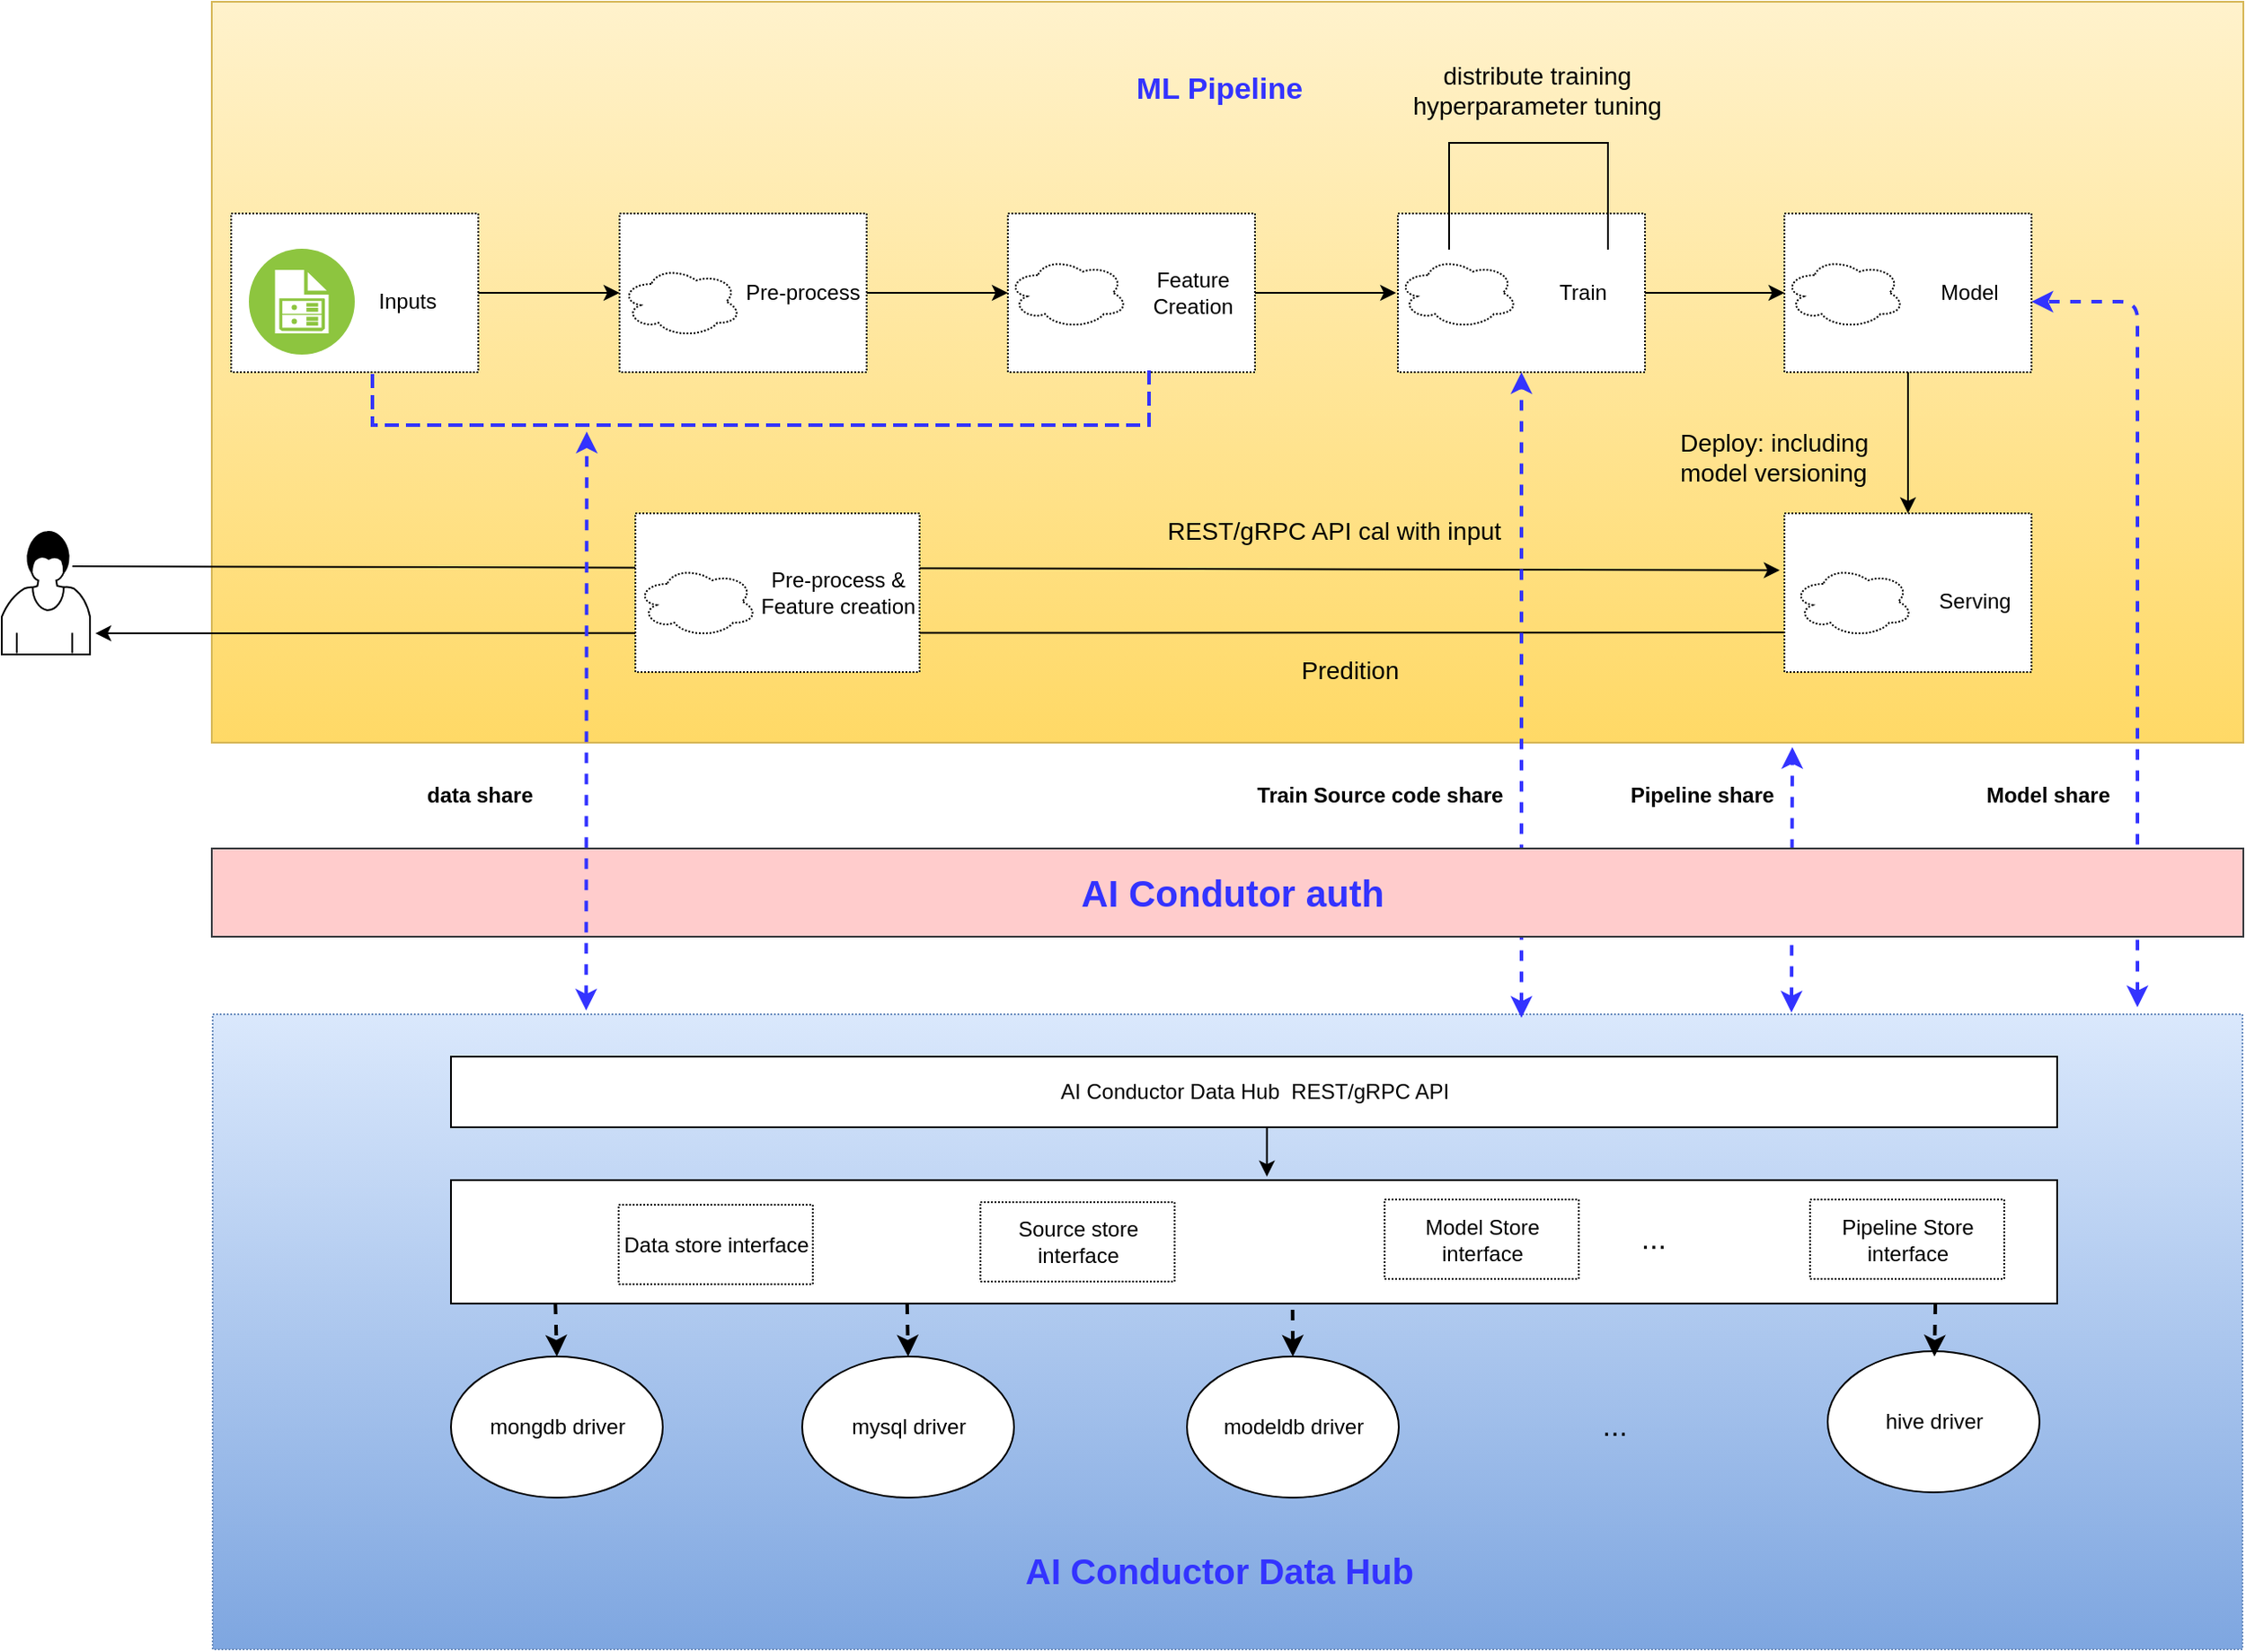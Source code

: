 <mxfile version="10.6.0" type="github"><diagram id="NOpiIsqE2DTceeTWiivH" name="Page-1"><mxGraphModel dx="2394" dy="1085" grid="0" gridSize="10" guides="1" tooltips="1" connect="1" arrows="1" fold="1" page="1" pageScale="1" pageWidth="850" pageHeight="1100" math="0" shadow="0"><root><mxCell id="0"/><mxCell id="1" parent="0"/><mxCell id="6Fi-FQ79pN5CJkEUnwsa-70" value="" style="rounded=0;whiteSpace=wrap;html=1;shadow=0;glass=0;strokeWidth=1;gradientColor=#ffd966;fillColor=#fff2cc;strokeColor=#d6b656;" vertex="1" parent="1"><mxGeometry x="-1" y="170" width="1151" height="420" as="geometry"/></mxCell><mxCell id="6Fi-FQ79pN5CJkEUnwsa-62" value="" style="endArrow=classic;html=1;strokeWidth=1;entryX=-0.019;entryY=0.359;entryDx=0;entryDy=0;entryPerimeter=0;exitX=0.8;exitY=0.286;exitDx=0;exitDy=0;exitPerimeter=0;" edge="1" parent="1" source="6Fi-FQ79pN5CJkEUnwsa-1" target="6Fi-FQ79pN5CJkEUnwsa-55"><mxGeometry width="50" height="50" relative="1" as="geometry"><mxPoint x="80" y="490" as="sourcePoint"/><mxPoint x="668.667" y="489.667" as="targetPoint"/></mxGeometry></mxCell><mxCell id="6Fi-FQ79pN5CJkEUnwsa-35" value="" style="edgeStyle=orthogonalEdgeStyle;rounded=0;orthogonalLoop=1;jettySize=auto;html=1;strokeWidth=1;" edge="1" parent="1" source="6Fi-FQ79pN5CJkEUnwsa-32" target="6Fi-FQ79pN5CJkEUnwsa-34"><mxGeometry relative="1" as="geometry"/></mxCell><mxCell id="6Fi-FQ79pN5CJkEUnwsa-32" value="" style="rounded=0;whiteSpace=wrap;html=1;shadow=0;glass=0;dashed=1;dashPattern=1 1;strokeWidth=1;" vertex="1" parent="1"><mxGeometry x="10" y="290" width="140" height="90" as="geometry"/></mxCell><mxCell id="6Fi-FQ79pN5CJkEUnwsa-41" value="" style="edgeStyle=orthogonalEdgeStyle;rounded=0;orthogonalLoop=1;jettySize=auto;html=1;strokeWidth=1;" edge="1" parent="1" source="6Fi-FQ79pN5CJkEUnwsa-34" target="6Fi-FQ79pN5CJkEUnwsa-40"><mxGeometry relative="1" as="geometry"/></mxCell><mxCell id="6Fi-FQ79pN5CJkEUnwsa-34" value="" style="rounded=0;whiteSpace=wrap;html=1;shadow=0;glass=0;dashed=1;dashPattern=1 1;strokeWidth=1;" vertex="1" parent="1"><mxGeometry x="230" y="290" width="140" height="90" as="geometry"/></mxCell><mxCell id="6Fi-FQ79pN5CJkEUnwsa-40" value="" style="rounded=0;whiteSpace=wrap;html=1;shadow=0;glass=0;dashed=1;dashPattern=1 1;strokeWidth=1;" vertex="1" parent="1"><mxGeometry x="450" y="290" width="140" height="90" as="geometry"/></mxCell><mxCell id="6Fi-FQ79pN5CJkEUnwsa-27" value="" style="rounded=0;whiteSpace=wrap;html=1;shadow=0;glass=0;dashed=1;dashPattern=1 1;gradientColor=#7ea6e0;fillColor=#dae8fc;strokeColor=#6c8ebf;" vertex="1" parent="1"><mxGeometry x="-0.5" y="744" width="1150" height="360" as="geometry"/></mxCell><mxCell id="6Fi-FQ79pN5CJkEUnwsa-1" value="" style="shape=mxgraph.bpmn.user_task;html=1;outlineConnect=0;" vertex="1" parent="1"><mxGeometry x="-120" y="470" width="50" height="70" as="geometry"/></mxCell><mxCell id="6Fi-FQ79pN5CJkEUnwsa-5" value="" style="aspect=fixed;perimeter=ellipsePerimeter;html=1;align=center;shadow=0;dashed=0;image;image=img/lib/ibm/vpc/Image.svg;" vertex="1" parent="1"><mxGeometry x="20" y="310" width="60" height="60" as="geometry"/></mxCell><mxCell id="6Fi-FQ79pN5CJkEUnwsa-9" value="" style="edgeStyle=orthogonalEdgeStyle;rounded=0;orthogonalLoop=1;jettySize=auto;html=1;entryX=0.508;entryY=-0.029;entryDx=0;entryDy=0;entryPerimeter=0;" edge="1" parent="1" target="6Fi-FQ79pN5CJkEUnwsa-8"><mxGeometry relative="1" as="geometry"><mxPoint x="594.5" y="808" as="sourcePoint"/><mxPoint x="594.5" y="848" as="targetPoint"/><Array as="points"><mxPoint x="596.5" y="808"/></Array></mxGeometry></mxCell><mxCell id="6Fi-FQ79pN5CJkEUnwsa-7" value="AI Conductor Data Hub &amp;nbsp;REST/gRPC API" style="rounded=0;whiteSpace=wrap;html=1;" vertex="1" parent="1"><mxGeometry x="134.5" y="768" width="910" height="40" as="geometry"/></mxCell><mxCell id="6Fi-FQ79pN5CJkEUnwsa-8" value="" style="rounded=0;whiteSpace=wrap;html=1;" vertex="1" parent="1"><mxGeometry x="134.5" y="838" width="910" height="70" as="geometry"/></mxCell><mxCell id="6Fi-FQ79pN5CJkEUnwsa-10" value="mongdb driver" style="ellipse;whiteSpace=wrap;html=1;" vertex="1" parent="1"><mxGeometry x="134.5" y="938" width="120" height="80" as="geometry"/></mxCell><mxCell id="6Fi-FQ79pN5CJkEUnwsa-11" value="mysql driver" style="ellipse;whiteSpace=wrap;html=1;" vertex="1" parent="1"><mxGeometry x="333.5" y="938" width="120" height="80" as="geometry"/></mxCell><mxCell id="6Fi-FQ79pN5CJkEUnwsa-12" value="modeldb driver" style="ellipse;whiteSpace=wrap;html=1;" vertex="1" parent="1"><mxGeometry x="551.5" y="938" width="120" height="80" as="geometry"/></mxCell><mxCell id="6Fi-FQ79pN5CJkEUnwsa-13" value="hive driver" style="ellipse;whiteSpace=wrap;html=1;" vertex="1" parent="1"><mxGeometry x="914.5" y="935" width="120" height="80" as="geometry"/></mxCell><mxCell id="6Fi-FQ79pN5CJkEUnwsa-14" value="" style="endArrow=classic;html=1;entryX=0.5;entryY=0;entryDx=0;entryDy=0;exitX=0.065;exitY=1;exitDx=0;exitDy=0;exitPerimeter=0;dashed=1;strokeWidth=2;" edge="1" parent="1" source="6Fi-FQ79pN5CJkEUnwsa-8" target="6Fi-FQ79pN5CJkEUnwsa-10"><mxGeometry width="50" height="50" relative="1" as="geometry"><mxPoint x="169.5" y="918" as="sourcePoint"/><mxPoint x="219.5" y="868" as="targetPoint"/></mxGeometry></mxCell><mxCell id="6Fi-FQ79pN5CJkEUnwsa-15" value="" style="endArrow=classic;html=1;entryX=0.5;entryY=0;entryDx=0;entryDy=0;exitX=0.284;exitY=1;exitDx=0;exitDy=0;exitPerimeter=0;dashed=1;strokeWidth=2;" edge="1" parent="1" source="6Fi-FQ79pN5CJkEUnwsa-8" target="6Fi-FQ79pN5CJkEUnwsa-11"><mxGeometry width="50" height="50" relative="1" as="geometry"><mxPoint x="203.5" y="888" as="sourcePoint"/><mxPoint x="204.5" y="948" as="targetPoint"/></mxGeometry></mxCell><mxCell id="6Fi-FQ79pN5CJkEUnwsa-16" value="" style="endArrow=classic;html=1;entryX=0.5;entryY=0;entryDx=0;entryDy=0;exitX=0.524;exitY=1.05;exitDx=0;exitDy=0;exitPerimeter=0;dashed=1;strokeWidth=2;" edge="1" parent="1" source="6Fi-FQ79pN5CJkEUnwsa-8" target="6Fi-FQ79pN5CJkEUnwsa-12"><mxGeometry width="50" height="50" relative="1" as="geometry"><mxPoint x="213.5" y="898" as="sourcePoint"/><mxPoint x="214.5" y="958" as="targetPoint"/></mxGeometry></mxCell><mxCell id="6Fi-FQ79pN5CJkEUnwsa-17" value="" style="endArrow=classic;html=1;entryX=0.5;entryY=0;entryDx=0;entryDy=0;dashed=1;strokeWidth=2;" edge="1" parent="1"><mxGeometry width="50" height="50" relative="1" as="geometry"><mxPoint x="975.5" y="908" as="sourcePoint"/><mxPoint x="975" y="938" as="targetPoint"/></mxGeometry></mxCell><mxCell id="6Fi-FQ79pN5CJkEUnwsa-20" value="Data store interface" style="rounded=0;whiteSpace=wrap;html=1;shadow=0;glass=0;dashed=1;dashPattern=1 1;" vertex="1" parent="1"><mxGeometry x="229.5" y="852" width="110" height="45" as="geometry"/></mxCell><mxCell id="6Fi-FQ79pN5CJkEUnwsa-21" value="Source store interface" style="rounded=0;whiteSpace=wrap;html=1;shadow=0;glass=0;dashed=1;dashPattern=1 1;" vertex="1" parent="1"><mxGeometry x="434.5" y="850.5" width="110" height="45" as="geometry"/></mxCell><mxCell id="6Fi-FQ79pN5CJkEUnwsa-22" value="Model Store interface" style="rounded=0;whiteSpace=wrap;html=1;shadow=0;glass=0;dashed=1;dashPattern=1 1;" vertex="1" parent="1"><mxGeometry x="663.5" y="849" width="110" height="45" as="geometry"/></mxCell><mxCell id="6Fi-FQ79pN5CJkEUnwsa-23" value="Pipeline Store interface" style="rounded=0;whiteSpace=wrap;html=1;shadow=0;glass=0;dashed=1;dashPattern=1 1;" vertex="1" parent="1"><mxGeometry x="904.5" y="849" width="110" height="45" as="geometry"/></mxCell><mxCell id="6Fi-FQ79pN5CJkEUnwsa-29" value="&lt;b&gt;&lt;font style=&quot;font-size: 20px&quot; color=&quot;#3333ff&quot;&gt;AI Conductor Data Hub&lt;/font&gt;&lt;/b&gt;" style="text;html=1;strokeColor=none;fillColor=none;align=center;verticalAlign=middle;whiteSpace=wrap;rounded=0;shadow=0;glass=0;dashed=1;dashPattern=1 1;strokeWidth=6;" vertex="1" parent="1"><mxGeometry x="324.5" y="1044" width="490" height="30" as="geometry"/></mxCell><mxCell id="6Fi-FQ79pN5CJkEUnwsa-30" value="&lt;font style=&quot;font-size: 17px&quot;&gt;...&lt;/font&gt;" style="text;html=1;strokeColor=none;fillColor=none;align=center;verticalAlign=middle;whiteSpace=wrap;rounded=0;shadow=0;glass=0;dashed=1;dashPattern=1 1;" vertex="1" parent="1"><mxGeometry x="795.5" y="862" width="40" height="20" as="geometry"/></mxCell><mxCell id="6Fi-FQ79pN5CJkEUnwsa-31" value="&lt;font style=&quot;font-size: 17px&quot;&gt;...&lt;/font&gt;" style="text;html=1;strokeColor=none;fillColor=none;align=center;verticalAlign=middle;whiteSpace=wrap;rounded=0;shadow=0;glass=0;dashed=1;dashPattern=1 1;" vertex="1" parent="1"><mxGeometry x="773.5" y="968" width="40" height="20" as="geometry"/></mxCell><mxCell id="6Fi-FQ79pN5CJkEUnwsa-33" value="Inputs" style="text;html=1;strokeColor=none;fillColor=none;align=center;verticalAlign=middle;whiteSpace=wrap;rounded=0;shadow=0;glass=0;dashed=1;dashPattern=1 1;" vertex="1" parent="1"><mxGeometry x="90" y="330" width="40" height="20" as="geometry"/></mxCell><mxCell id="6Fi-FQ79pN5CJkEUnwsa-36" value="" style="ellipse;shape=cloud;whiteSpace=wrap;html=1;shadow=0;glass=0;dashed=1;dashPattern=1 1;strokeWidth=1;" vertex="1" parent="1"><mxGeometry x="231" y="320" width="68" height="40" as="geometry"/></mxCell><mxCell id="6Fi-FQ79pN5CJkEUnwsa-37" value="Pre-process" style="text;html=1;strokeColor=none;fillColor=none;align=center;verticalAlign=middle;whiteSpace=wrap;rounded=0;shadow=0;glass=0;dashed=1;dashPattern=1 1;" vertex="1" parent="1"><mxGeometry x="299" y="325" width="70" height="20" as="geometry"/></mxCell><mxCell id="6Fi-FQ79pN5CJkEUnwsa-43" value="" style="ellipse;shape=cloud;whiteSpace=wrap;html=1;shadow=0;glass=0;dashed=1;dashPattern=1 1;strokeWidth=1;" vertex="1" parent="1"><mxGeometry x="450" y="315" width="68" height="40" as="geometry"/></mxCell><mxCell id="6Fi-FQ79pN5CJkEUnwsa-50" value="" style="edgeStyle=orthogonalEdgeStyle;rounded=0;orthogonalLoop=1;jettySize=auto;html=1;strokeWidth=1;" edge="1" parent="1" source="6Fi-FQ79pN5CJkEUnwsa-44"><mxGeometry relative="1" as="geometry"><mxPoint x="670" y="335" as="targetPoint"/></mxGeometry></mxCell><mxCell id="6Fi-FQ79pN5CJkEUnwsa-44" value="Feature Creation" style="text;html=1;strokeColor=none;fillColor=none;align=center;verticalAlign=middle;whiteSpace=wrap;rounded=0;shadow=0;glass=0;dashed=1;dashPattern=1 1;" vertex="1" parent="1"><mxGeometry x="520" y="325" width="70" height="20" as="geometry"/></mxCell><mxCell id="6Fi-FQ79pN5CJkEUnwsa-45" value="" style="rounded=0;whiteSpace=wrap;html=1;shadow=0;glass=0;dashed=1;dashPattern=1 1;strokeWidth=1;" vertex="1" parent="1"><mxGeometry x="671" y="290" width="140" height="90" as="geometry"/></mxCell><mxCell id="6Fi-FQ79pN5CJkEUnwsa-46" value="" style="ellipse;shape=cloud;whiteSpace=wrap;html=1;shadow=0;glass=0;dashed=1;dashPattern=1 1;strokeWidth=1;" vertex="1" parent="1"><mxGeometry x="671" y="315" width="68" height="40" as="geometry"/></mxCell><mxCell id="6Fi-FQ79pN5CJkEUnwsa-54" value="" style="edgeStyle=orthogonalEdgeStyle;rounded=0;orthogonalLoop=1;jettySize=auto;html=1;strokeWidth=1;" edge="1" parent="1" source="6Fi-FQ79pN5CJkEUnwsa-47" target="6Fi-FQ79pN5CJkEUnwsa-52"><mxGeometry relative="1" as="geometry"/></mxCell><mxCell id="6Fi-FQ79pN5CJkEUnwsa-47" value="Train" style="text;html=1;strokeColor=none;fillColor=none;align=center;verticalAlign=middle;whiteSpace=wrap;rounded=0;shadow=0;glass=0;dashed=1;dashPattern=1 1;" vertex="1" parent="1"><mxGeometry x="741" y="325" width="70" height="20" as="geometry"/></mxCell><mxCell id="6Fi-FQ79pN5CJkEUnwsa-56" value="" style="edgeStyle=orthogonalEdgeStyle;rounded=0;orthogonalLoop=1;jettySize=auto;html=1;strokeWidth=1;" edge="1" parent="1" source="6Fi-FQ79pN5CJkEUnwsa-51" target="6Fi-FQ79pN5CJkEUnwsa-55"><mxGeometry relative="1" as="geometry"/></mxCell><mxCell id="6Fi-FQ79pN5CJkEUnwsa-51" value="" style="rounded=0;whiteSpace=wrap;html=1;shadow=0;glass=0;dashed=1;dashPattern=1 1;strokeWidth=1;" vertex="1" parent="1"><mxGeometry x="890" y="290" width="140" height="90" as="geometry"/></mxCell><mxCell id="6Fi-FQ79pN5CJkEUnwsa-55" value="" style="rounded=0;whiteSpace=wrap;html=1;shadow=0;glass=0;dashed=1;dashPattern=1 1;strokeWidth=1;" vertex="1" parent="1"><mxGeometry x="890" y="460" width="140" height="90" as="geometry"/></mxCell><mxCell id="6Fi-FQ79pN5CJkEUnwsa-63" style="edgeStyle=orthogonalEdgeStyle;rounded=0;orthogonalLoop=1;jettySize=auto;html=1;exitX=0;exitY=0.75;exitDx=0;exitDy=0;strokeWidth=1;entryX=1.06;entryY=0.829;entryDx=0;entryDy=0;entryPerimeter=0;" edge="1" parent="1" source="6Fi-FQ79pN5CJkEUnwsa-55" target="6Fi-FQ79pN5CJkEUnwsa-1"><mxGeometry relative="1" as="geometry"><mxPoint x="90" y="528" as="targetPoint"/><mxPoint x="670" y="527" as="sourcePoint"/><Array as="points"><mxPoint x="890" y="528"/></Array></mxGeometry></mxCell><mxCell id="6Fi-FQ79pN5CJkEUnwsa-52" value="" style="ellipse;shape=cloud;whiteSpace=wrap;html=1;shadow=0;glass=0;dashed=1;dashPattern=1 1;strokeWidth=1;" vertex="1" parent="1"><mxGeometry x="890" y="315" width="68" height="40" as="geometry"/></mxCell><mxCell id="6Fi-FQ79pN5CJkEUnwsa-53" value="Model" style="text;html=1;strokeColor=none;fillColor=none;align=center;verticalAlign=middle;whiteSpace=wrap;rounded=0;shadow=0;glass=0;dashed=1;dashPattern=1 1;" vertex="1" parent="1"><mxGeometry x="960" y="325" width="70" height="20" as="geometry"/></mxCell><mxCell id="6Fi-FQ79pN5CJkEUnwsa-59" value="" style="rounded=0;whiteSpace=wrap;html=1;shadow=0;glass=0;dashed=1;dashPattern=1 1;strokeWidth=1;" vertex="1" parent="1"><mxGeometry x="239" y="460" width="161" height="90" as="geometry"/></mxCell><mxCell id="6Fi-FQ79pN5CJkEUnwsa-60" value="" style="ellipse;shape=cloud;whiteSpace=wrap;html=1;shadow=0;glass=0;dashed=1;dashPattern=1 1;strokeWidth=1;" vertex="1" parent="1"><mxGeometry x="240" y="490" width="68" height="40" as="geometry"/></mxCell><mxCell id="6Fi-FQ79pN5CJkEUnwsa-61" value="Pre-process &amp;amp;&lt;br&gt;Feature creation&lt;br&gt;" style="text;html=1;strokeColor=none;fillColor=none;align=center;verticalAlign=middle;whiteSpace=wrap;rounded=0;shadow=0;glass=0;dashed=1;dashPattern=1 1;" vertex="1" parent="1"><mxGeometry x="308" y="495" width="92" height="20" as="geometry"/></mxCell><mxCell id="6Fi-FQ79pN5CJkEUnwsa-64" value="" style="shape=partialRectangle;whiteSpace=wrap;html=1;bottom=1;right=1;left=1;top=0;fillColor=none;routingCenterX=-0.5;shadow=0;glass=0;strokeWidth=1;direction=west;" vertex="1" parent="1"><mxGeometry x="700" y="250" width="90" height="60" as="geometry"/></mxCell><mxCell id="6Fi-FQ79pN5CJkEUnwsa-66" value="&lt;font style=&quot;font-size: 14px&quot;&gt;distribute training&lt;br&gt;hyperparameter tuning&lt;/font&gt;&lt;br&gt;" style="text;html=1;strokeColor=none;fillColor=none;align=center;verticalAlign=middle;whiteSpace=wrap;rounded=0;shadow=0;glass=0;" vertex="1" parent="1"><mxGeometry x="670" y="180" width="160" height="80" as="geometry"/></mxCell><mxCell id="6Fi-FQ79pN5CJkEUnwsa-67" value="&lt;div style=&quot;text-align: left&quot;&gt;&lt;font style=&quot;font-size: 14px&quot;&gt;Deploy: including model versioning&lt;/font&gt;&lt;/div&gt;" style="text;html=1;strokeColor=none;fillColor=none;align=center;verticalAlign=middle;whiteSpace=wrap;rounded=0;shadow=0;glass=0;" vertex="1" parent="1"><mxGeometry x="830" y="405" width="128" height="45" as="geometry"/></mxCell><mxCell id="6Fi-FQ79pN5CJkEUnwsa-68" value="" style="ellipse;shape=cloud;whiteSpace=wrap;html=1;shadow=0;glass=0;dashed=1;dashPattern=1 1;strokeWidth=1;" vertex="1" parent="1"><mxGeometry x="895" y="490" width="68" height="40" as="geometry"/></mxCell><mxCell id="6Fi-FQ79pN5CJkEUnwsa-69" value="Serving" style="text;html=1;strokeColor=none;fillColor=none;align=center;verticalAlign=middle;whiteSpace=wrap;rounded=0;shadow=0;glass=0;dashed=1;dashPattern=1 1;" vertex="1" parent="1"><mxGeometry x="963" y="500" width="70" height="20" as="geometry"/></mxCell><mxCell id="6Fi-FQ79pN5CJkEUnwsa-71" value="&lt;font size=&quot;1&quot; color=&quot;#3333ff&quot;&gt;&lt;b style=&quot;font-size: 17px&quot;&gt;ML Pipeline&lt;/b&gt;&lt;/font&gt;" style="text;html=1;strokeColor=none;fillColor=none;align=center;verticalAlign=middle;whiteSpace=wrap;rounded=0;shadow=0;glass=0;" vertex="1" parent="1"><mxGeometry x="490" y="210" width="160" height="20" as="geometry"/></mxCell><mxCell id="6Fi-FQ79pN5CJkEUnwsa-72" value="&lt;span&gt;&lt;font style=&quot;font-size: 14px&quot;&gt;Predition&lt;/font&gt;&lt;/span&gt;&lt;br&gt;" style="text;html=1;strokeColor=none;fillColor=none;align=center;verticalAlign=middle;whiteSpace=wrap;rounded=0;shadow=0;glass=0;" vertex="1" parent="1"><mxGeometry x="624" y="539" width="40" height="20" as="geometry"/></mxCell><mxCell id="6Fi-FQ79pN5CJkEUnwsa-73" value="&lt;span&gt;&lt;font style=&quot;font-size: 14px&quot;&gt;REST/gRPC API cal with input&lt;/font&gt;&lt;/span&gt;&lt;br&gt;" style="text;html=1;strokeColor=none;fillColor=none;align=center;verticalAlign=middle;whiteSpace=wrap;rounded=0;shadow=0;glass=0;" vertex="1" parent="1"><mxGeometry x="490" y="460" width="290" height="20" as="geometry"/></mxCell><mxCell id="6Fi-FQ79pN5CJkEUnwsa-75" value="" style="endArrow=classic;startArrow=classic;html=1;strokeWidth=2;entryX=0.778;entryY=1.006;entryDx=0;entryDy=0;entryPerimeter=0;dashed=1;strokeColor=#3333FF;" edge="1" parent="1" target="6Fi-FQ79pN5CJkEUnwsa-70"><mxGeometry width="50" height="50" relative="1" as="geometry"><mxPoint x="894" y="743" as="sourcePoint"/><mxPoint x="890" y="600" as="targetPoint"/></mxGeometry></mxCell><mxCell id="6Fi-FQ79pN5CJkEUnwsa-76" value="" style="endArrow=classic;startArrow=classic;html=1;strokeWidth=2;entryX=0.5;entryY=1;entryDx=0;entryDy=0;dashed=1;strokeColor=#3333FF;" edge="1" parent="1" target="6Fi-FQ79pN5CJkEUnwsa-45"><mxGeometry width="50" height="50" relative="1" as="geometry"><mxPoint x="741" y="746" as="sourcePoint"/><mxPoint x="904" y="602.333" as="targetPoint"/></mxGeometry></mxCell><mxCell id="6Fi-FQ79pN5CJkEUnwsa-81" value="" style="endArrow=classic;startArrow=classic;html=1;strokeWidth=2;entryX=1;entryY=0.75;entryDx=0;entryDy=0;dashed=1;strokeColor=#3333FF;" edge="1" parent="1" target="6Fi-FQ79pN5CJkEUnwsa-53"><mxGeometry width="50" height="50" relative="1" as="geometry"><mxPoint x="1090" y="740" as="sourcePoint"/><mxPoint x="750.667" y="390.333" as="targetPoint"/><Array as="points"><mxPoint x="1090" y="550"/><mxPoint x="1090" y="340"/></Array></mxGeometry></mxCell><mxCell id="6Fi-FQ79pN5CJkEUnwsa-74" value="&lt;b&gt;&lt;font color=&quot;#3333ff&quot; style=&quot;font-size: 21px&quot;&gt;&amp;nbsp;AI Condutor auth&lt;/font&gt;&lt;/b&gt;" style="rounded=0;whiteSpace=wrap;html=1;shadow=0;glass=0;strokeWidth=1;fillColor=#ffcccc;strokeColor=#36393d;" vertex="1" parent="1"><mxGeometry x="-1" y="650" width="1151" height="50" as="geometry"/></mxCell><mxCell id="6Fi-FQ79pN5CJkEUnwsa-86" value="&lt;b&gt;Train Source code share&lt;/b&gt;" style="text;html=1;strokeColor=none;fillColor=none;align=center;verticalAlign=middle;whiteSpace=wrap;rounded=0;shadow=0;glass=0;" vertex="1" parent="1"><mxGeometry x="585.5" y="610" width="150" height="20" as="geometry"/></mxCell><mxCell id="6Fi-FQ79pN5CJkEUnwsa-87" value="&lt;b&gt;Pipeline share&lt;/b&gt;" style="text;html=1;strokeColor=none;fillColor=none;align=center;verticalAlign=middle;whiteSpace=wrap;rounded=0;shadow=0;glass=0;" vertex="1" parent="1"><mxGeometry x="791" y="610" width="105" height="20" as="geometry"/></mxCell><mxCell id="6Fi-FQ79pN5CJkEUnwsa-90" value="&lt;b&gt;Model share&lt;/b&gt;" style="text;html=1;strokeColor=none;fillColor=none;align=center;verticalAlign=middle;whiteSpace=wrap;rounded=0;shadow=0;glass=0;" vertex="1" parent="1"><mxGeometry x="986.5" y="610" width="105" height="20" as="geometry"/></mxCell><mxCell id="6Fi-FQ79pN5CJkEUnwsa-91" value="" style="shape=partialRectangle;whiteSpace=wrap;html=1;bottom=1;right=1;left=1;top=0;fillColor=none;routingCenterX=-0.5;shadow=0;glass=0;strokeWidth=2;dashed=1;strokeColor=#3333FF;" vertex="1" parent="1"><mxGeometry x="90" y="380" width="440" height="30" as="geometry"/></mxCell><mxCell id="6Fi-FQ79pN5CJkEUnwsa-92" value="" style="endArrow=classic;startArrow=classic;html=1;strokeWidth=2;entryX=0.276;entryY=1.122;entryDx=0;entryDy=0;dashed=1;strokeColor=#3333FF;entryPerimeter=0;exitX=0.184;exitY=-0.006;exitDx=0;exitDy=0;exitPerimeter=0;" edge="1" parent="1" source="6Fi-FQ79pN5CJkEUnwsa-27" target="6Fi-FQ79pN5CJkEUnwsa-91"><mxGeometry width="50" height="50" relative="1" as="geometry"><mxPoint x="751" y="756" as="sourcePoint"/><mxPoint x="750.667" y="390.333" as="targetPoint"/></mxGeometry></mxCell><mxCell id="6Fi-FQ79pN5CJkEUnwsa-93" value="&lt;b&gt;data share&lt;/b&gt;" style="text;html=1;strokeColor=none;fillColor=none;align=center;verticalAlign=middle;whiteSpace=wrap;rounded=0;shadow=0;glass=0;" vertex="1" parent="1"><mxGeometry x="76" y="610" width="150" height="20" as="geometry"/></mxCell></root></mxGraphModel></diagram></mxfile>